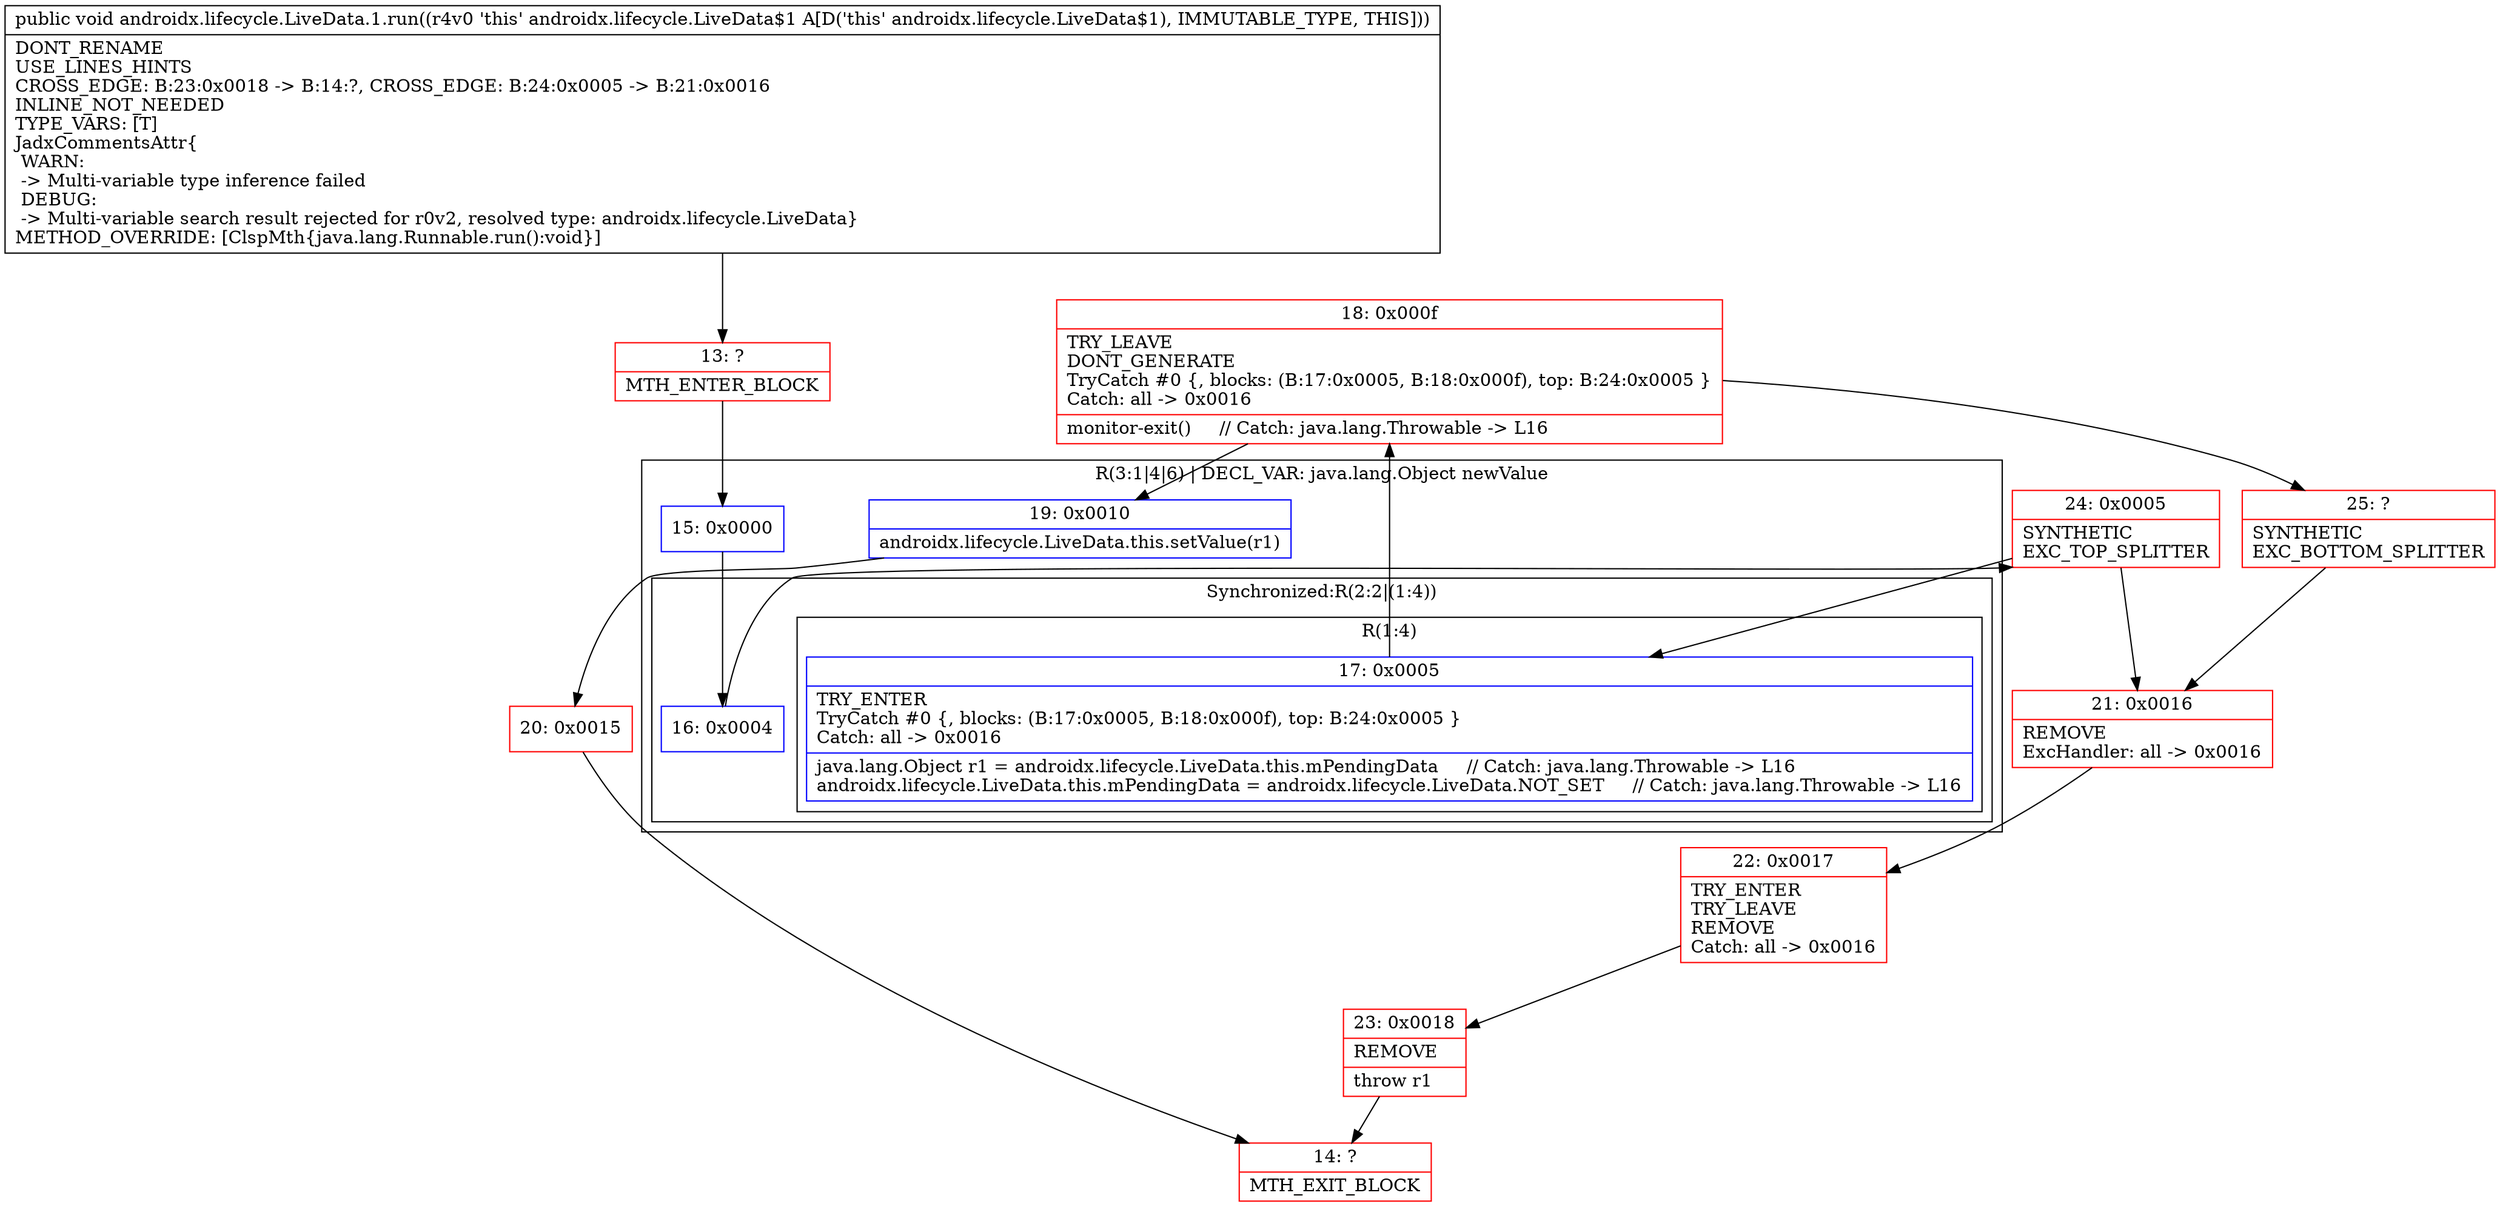 digraph "CFG forandroidx.lifecycle.LiveData.1.run()V" {
subgraph cluster_Region_890954684 {
label = "R(3:1|4|6) | DECL_VAR: java.lang.Object newValue\l";
node [shape=record,color=blue];
Node_15 [shape=record,label="{15\:\ 0x0000}"];
subgraph cluster_SynchronizedRegion_66497191 {
label = "Synchronized:R(2:2|(1:4))";
node [shape=record,color=blue];
Node_16 [shape=record,label="{16\:\ 0x0004}"];
subgraph cluster_Region_1973145600 {
label = "R(1:4)";
node [shape=record,color=blue];
Node_17 [shape=record,label="{17\:\ 0x0005|TRY_ENTER\lTryCatch #0 \{, blocks: (B:17:0x0005, B:18:0x000f), top: B:24:0x0005 \}\lCatch: all \-\> 0x0016\l|java.lang.Object r1 = androidx.lifecycle.LiveData.this.mPendingData     \/\/ Catch: java.lang.Throwable \-\> L16\landroidx.lifecycle.LiveData.this.mPendingData = androidx.lifecycle.LiveData.NOT_SET     \/\/ Catch: java.lang.Throwable \-\> L16\l}"];
}
}
Node_19 [shape=record,label="{19\:\ 0x0010|androidx.lifecycle.LiveData.this.setValue(r1)\l}"];
}
Node_13 [shape=record,color=red,label="{13\:\ ?|MTH_ENTER_BLOCK\l}"];
Node_24 [shape=record,color=red,label="{24\:\ 0x0005|SYNTHETIC\lEXC_TOP_SPLITTER\l}"];
Node_18 [shape=record,color=red,label="{18\:\ 0x000f|TRY_LEAVE\lDONT_GENERATE\lTryCatch #0 \{, blocks: (B:17:0x0005, B:18:0x000f), top: B:24:0x0005 \}\lCatch: all \-\> 0x0016\l|monitor\-exit()     \/\/ Catch: java.lang.Throwable \-\> L16\l}"];
Node_20 [shape=record,color=red,label="{20\:\ 0x0015}"];
Node_14 [shape=record,color=red,label="{14\:\ ?|MTH_EXIT_BLOCK\l}"];
Node_25 [shape=record,color=red,label="{25\:\ ?|SYNTHETIC\lEXC_BOTTOM_SPLITTER\l}"];
Node_21 [shape=record,color=red,label="{21\:\ 0x0016|REMOVE\lExcHandler: all \-\> 0x0016\l}"];
Node_22 [shape=record,color=red,label="{22\:\ 0x0017|TRY_ENTER\lTRY_LEAVE\lREMOVE\lCatch: all \-\> 0x0016\l}"];
Node_23 [shape=record,color=red,label="{23\:\ 0x0018|REMOVE\l|throw r1\l}"];
MethodNode[shape=record,label="{public void androidx.lifecycle.LiveData.1.run((r4v0 'this' androidx.lifecycle.LiveData$1 A[D('this' androidx.lifecycle.LiveData$1), IMMUTABLE_TYPE, THIS]))  | DONT_RENAME\lUSE_LINES_HINTS\lCROSS_EDGE: B:23:0x0018 \-\> B:14:?, CROSS_EDGE: B:24:0x0005 \-\> B:21:0x0016\lINLINE_NOT_NEEDED\lTYPE_VARS: [T]\lJadxCommentsAttr\{\l WARN: \l \-\> Multi\-variable type inference failed\l DEBUG: \l \-\> Multi\-variable search result rejected for r0v2, resolved type: androidx.lifecycle.LiveData\}\lMETHOD_OVERRIDE: [ClspMth\{java.lang.Runnable.run():void\}]\l}"];
MethodNode -> Node_13;Node_15 -> Node_16;
Node_16 -> Node_24;
Node_17 -> Node_18;
Node_19 -> Node_20;
Node_13 -> Node_15;
Node_24 -> Node_17;
Node_24 -> Node_21;
Node_18 -> Node_19;
Node_18 -> Node_25;
Node_20 -> Node_14;
Node_25 -> Node_21;
Node_21 -> Node_22;
Node_22 -> Node_23;
Node_23 -> Node_14;
}

